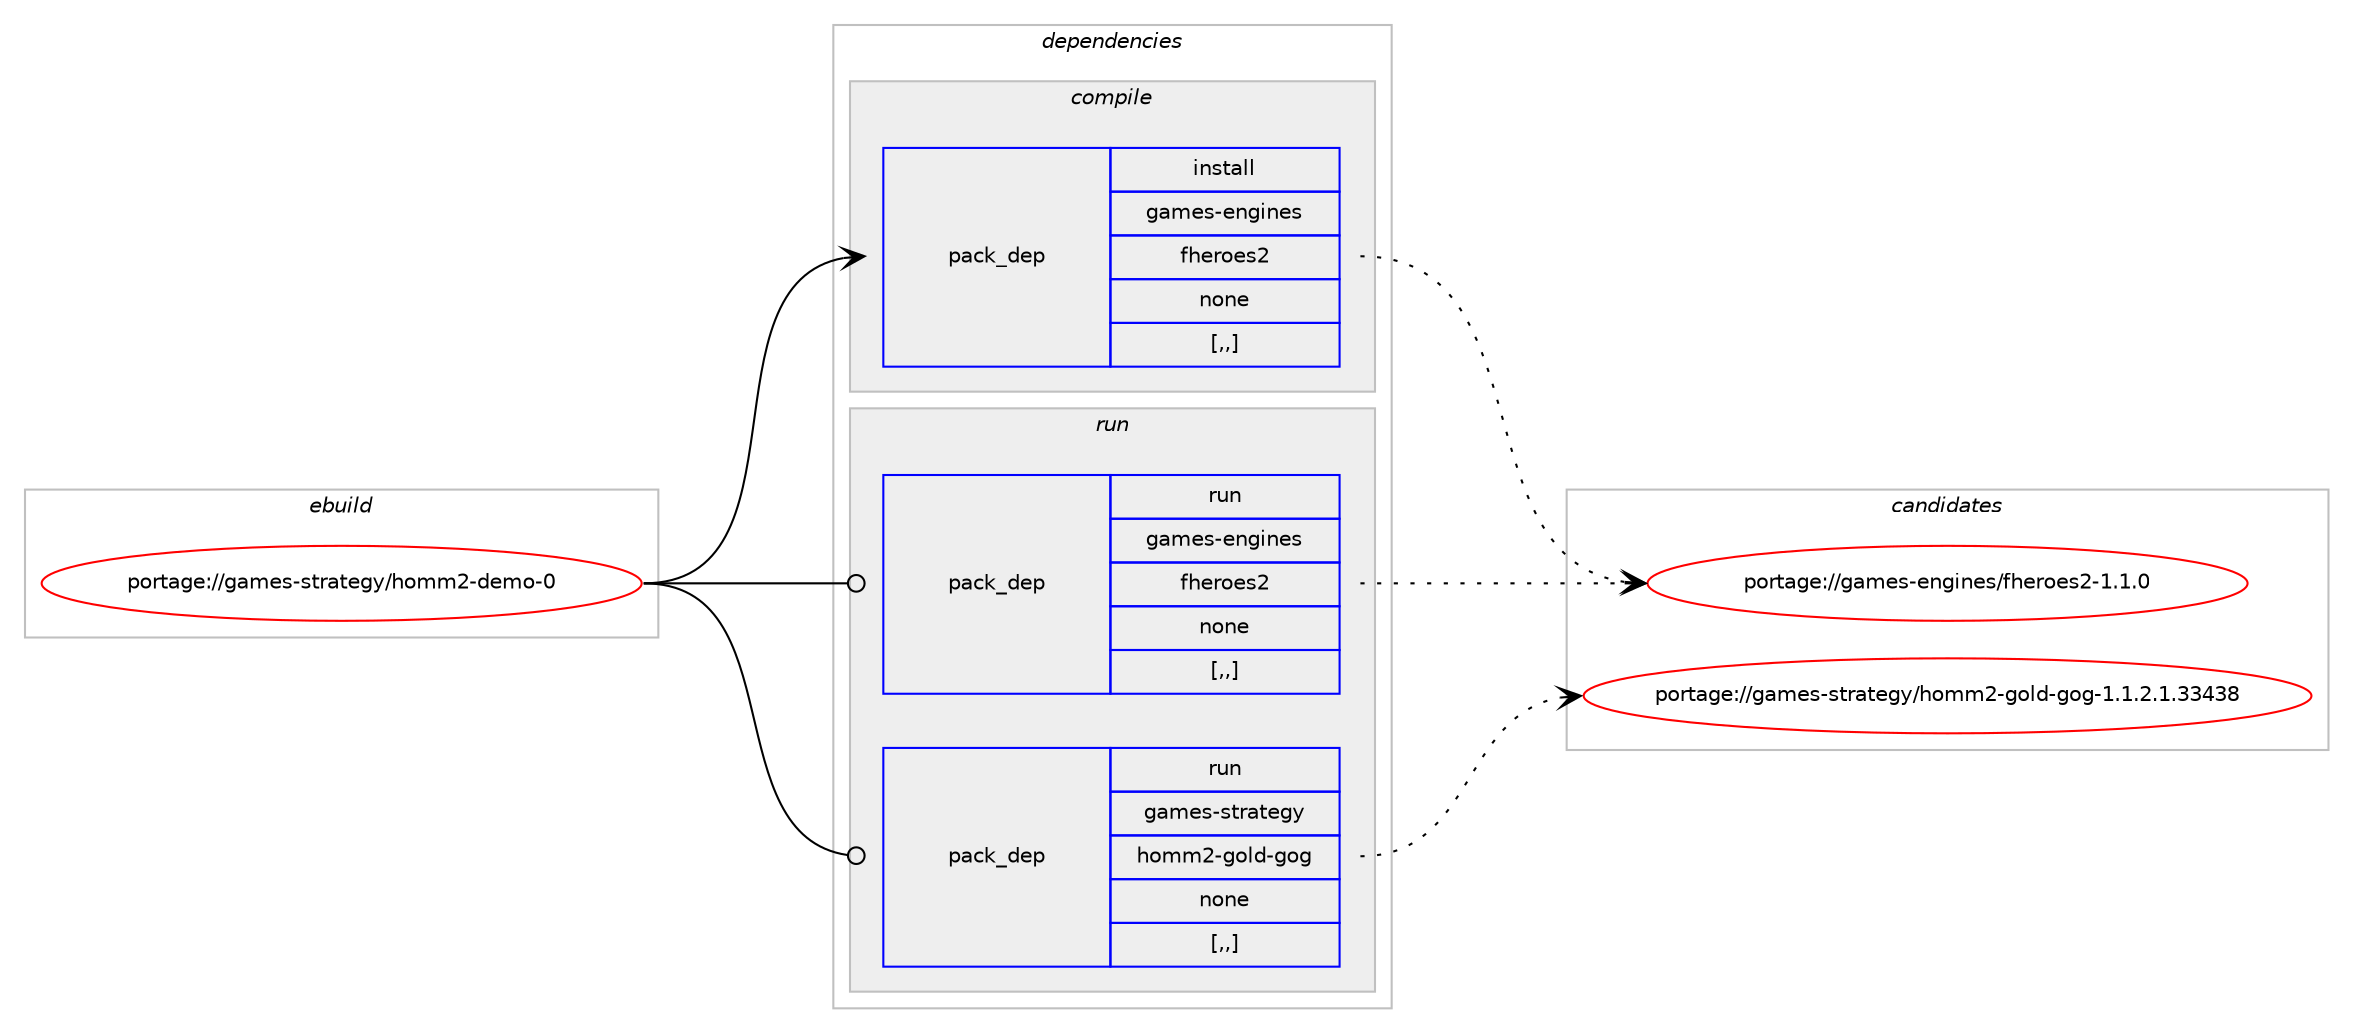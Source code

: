 digraph prolog {

# *************
# Graph options
# *************

newrank=true;
concentrate=true;
compound=true;
graph [rankdir=LR,fontname=Helvetica,fontsize=10,ranksep=1.5];#, ranksep=2.5, nodesep=0.2];
edge  [arrowhead=vee];
node  [fontname=Helvetica,fontsize=10];

# **********
# The ebuild
# **********

subgraph cluster_leftcol {
color=gray;
label=<<i>ebuild</i>>;
id [label="portage://games-strategy/homm2-demo-0", color=red, width=4, href="../games-strategy/homm2-demo-0.svg"];
}

# ****************
# The dependencies
# ****************

subgraph cluster_midcol {
color=gray;
label=<<i>dependencies</i>>;
subgraph cluster_compile {
fillcolor="#eeeeee";
style=filled;
label=<<i>compile</i>>;
subgraph pack168123 {
dependency234475 [label=<<TABLE BORDER="0" CELLBORDER="1" CELLSPACING="0" CELLPADDING="4" WIDTH="220"><TR><TD ROWSPAN="6" CELLPADDING="30">pack_dep</TD></TR><TR><TD WIDTH="110">install</TD></TR><TR><TD>games-engines</TD></TR><TR><TD>fheroes2</TD></TR><TR><TD>none</TD></TR><TR><TD>[,,]</TD></TR></TABLE>>, shape=none, color=blue];
}
id:e -> dependency234475:w [weight=20,style="solid",arrowhead="vee"];
}
subgraph cluster_compileandrun {
fillcolor="#eeeeee";
style=filled;
label=<<i>compile and run</i>>;
}
subgraph cluster_run {
fillcolor="#eeeeee";
style=filled;
label=<<i>run</i>>;
subgraph pack168124 {
dependency234476 [label=<<TABLE BORDER="0" CELLBORDER="1" CELLSPACING="0" CELLPADDING="4" WIDTH="220"><TR><TD ROWSPAN="6" CELLPADDING="30">pack_dep</TD></TR><TR><TD WIDTH="110">run</TD></TR><TR><TD>games-engines</TD></TR><TR><TD>fheroes2</TD></TR><TR><TD>none</TD></TR><TR><TD>[,,]</TD></TR></TABLE>>, shape=none, color=blue];
}
id:e -> dependency234476:w [weight=20,style="solid",arrowhead="odot"];
subgraph pack168125 {
dependency234477 [label=<<TABLE BORDER="0" CELLBORDER="1" CELLSPACING="0" CELLPADDING="4" WIDTH="220"><TR><TD ROWSPAN="6" CELLPADDING="30">pack_dep</TD></TR><TR><TD WIDTH="110">run</TD></TR><TR><TD>games-strategy</TD></TR><TR><TD>homm2-gold-gog</TD></TR><TR><TD>none</TD></TR><TR><TD>[,,]</TD></TR></TABLE>>, shape=none, color=blue];
}
id:e -> dependency234477:w [weight=20,style="solid",arrowhead="odot"];
}
}

# **************
# The candidates
# **************

subgraph cluster_choices {
rank=same;
color=gray;
label=<<i>candidates</i>>;

subgraph choice168123 {
color=black;
nodesep=1;
choice10397109101115451011101031051101011154710210410111411110111550454946494648 [label="portage://games-engines/fheroes2-1.1.0", color=red, width=4,href="../games-engines/fheroes2-1.1.0.svg"];
dependency234475:e -> choice10397109101115451011101031051101011154710210410111411110111550454946494648:w [style=dotted,weight="100"];
}
subgraph choice168124 {
color=black;
nodesep=1;
choice10397109101115451011101031051101011154710210410111411110111550454946494648 [label="portage://games-engines/fheroes2-1.1.0", color=red, width=4,href="../games-engines/fheroes2-1.1.0.svg"];
dependency234476:e -> choice10397109101115451011101031051101011154710210410111411110111550454946494648:w [style=dotted,weight="100"];
}
subgraph choice168125 {
color=black;
nodesep=1;
choice103971091011154511511611497116101103121471041111091095045103111108100451031111034549464946504649465151525156 [label="portage://games-strategy/homm2-gold-gog-1.1.2.1.33438", color=red, width=4,href="../games-strategy/homm2-gold-gog-1.1.2.1.33438.svg"];
dependency234477:e -> choice103971091011154511511611497116101103121471041111091095045103111108100451031111034549464946504649465151525156:w [style=dotted,weight="100"];
}
}

}
